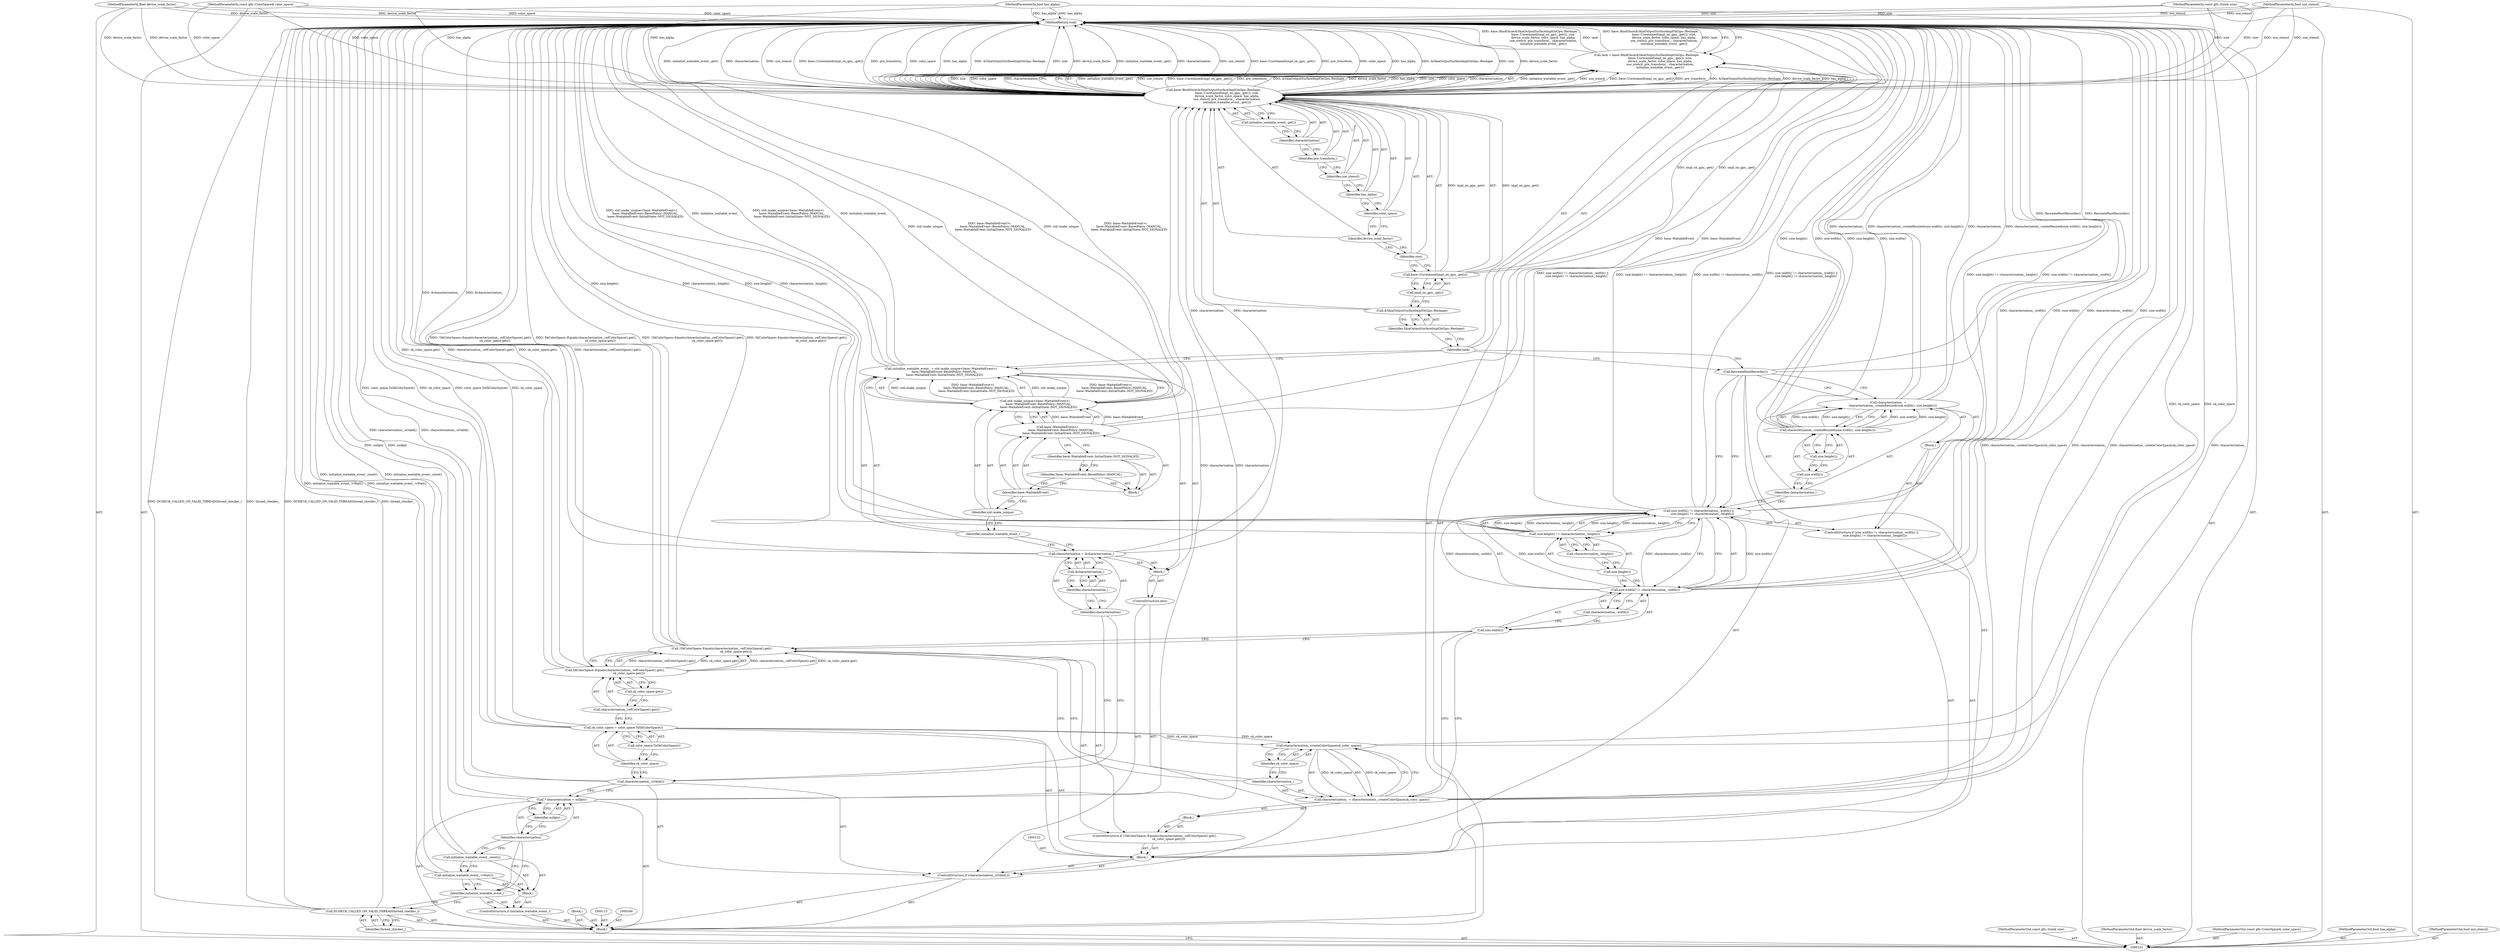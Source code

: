 digraph "0_Chrome_41f5b55ab27da6890af96f2f8f0f6dd5bc6cc93c" {
"1000183" [label="(MethodReturn,void)"];
"1000102" [label="(MethodParameterIn,const gfx::Size& size)"];
"1000301" [label="(MethodParameterOut,const gfx::Size& size)"];
"1000116" [label="(Call,* characterization = nullptr)"];
"1000117" [label="(Identifier,characterization)"];
"1000118" [label="(Identifier,nullptr)"];
"1000119" [label="(ControlStructure,if (characterization_.isValid()))"];
"1000120" [label="(Call,characterization_.isValid())"];
"1000123" [label="(Call,sk_color_space = color_space.ToSkColorSpace())"];
"1000124" [label="(Identifier,sk_color_space)"];
"1000121" [label="(Block,)"];
"1000125" [label="(Call,color_space.ToSkColorSpace())"];
"1000129" [label="(Call,characterization_.refColorSpace().get())"];
"1000126" [label="(ControlStructure,if (!SkColorSpace::Equals(characterization_.refColorSpace().get(),\n                              sk_color_space.get())))"];
"1000127" [label="(Call,!SkColorSpace::Equals(characterization_.refColorSpace().get(),\n                              sk_color_space.get()))"];
"1000128" [label="(Call,SkColorSpace::Equals(characterization_.refColorSpace().get(),\n                              sk_color_space.get()))"];
"1000130" [label="(Call,sk_color_space.get())"];
"1000131" [label="(Block,)"];
"1000134" [label="(Call,characterization_.createColorSpace(sk_color_space))"];
"1000132" [label="(Call,characterization_ = characterization_.createColorSpace(sk_color_space))"];
"1000133" [label="(Identifier,characterization_)"];
"1000135" [label="(Identifier,sk_color_space)"];
"1000140" [label="(Call,characterization_.width())"];
"1000136" [label="(ControlStructure,if (size.width() != characterization_.width() ||\n        size.height() != characterization_.height()))"];
"1000137" [label="(Call,size.width() != characterization_.width() ||\n        size.height() != characterization_.height())"];
"1000138" [label="(Call,size.width() != characterization_.width())"];
"1000139" [label="(Call,size.width())"];
"1000103" [label="(MethodParameterIn,float device_scale_factor)"];
"1000302" [label="(MethodParameterOut,float device_scale_factor)"];
"1000143" [label="(Call,characterization_.height())"];
"1000144" [label="(Block,)"];
"1000141" [label="(Call,size.height() != characterization_.height())"];
"1000142" [label="(Call,size.height())"];
"1000145" [label="(Call,characterization_ =\n          characterization_.createResized(size.width(), size.height()))"];
"1000146" [label="(Identifier,characterization_)"];
"1000147" [label="(Call,characterization_.createResized(size.width(), size.height()))"];
"1000148" [label="(Call,size.width())"];
"1000149" [label="(Call,size.height())"];
"1000150" [label="(Call,RecreateRootRecorder())"];
"1000152" [label="(Block,)"];
"1000151" [label="(ControlStructure,else)"];
"1000155" [label="(Call,&characterization_)"];
"1000156" [label="(Identifier,characterization_)"];
"1000153" [label="(Call,characterization = &characterization_)"];
"1000154" [label="(Identifier,characterization)"];
"1000159" [label="(Call,std::make_unique<base::WaitableEvent>(\n        base::WaitableEvent::ResetPolicy::MANUAL,\n        base::WaitableEvent::InitialState::NOT_SIGNALED))"];
"1000160" [label="(Identifier,std::make_unique)"];
"1000157" [label="(Call,initialize_waitable_event_ = std::make_unique<base::WaitableEvent>(\n        base::WaitableEvent::ResetPolicy::MANUAL,\n        base::WaitableEvent::InitialState::NOT_SIGNALED))"];
"1000158" [label="(Identifier,initialize_waitable_event_)"];
"1000161" [label="(Call,base::WaitableEvent>(\n        base::WaitableEvent::ResetPolicy::MANUAL,\n        base::WaitableEvent::InitialState::NOT_SIGNALED))"];
"1000162" [label="(Identifier,base::WaitableEvent)"];
"1000163" [label="(Block,)"];
"1000164" [label="(Identifier,base::WaitableEvent::ResetPolicy::MANUAL)"];
"1000104" [label="(MethodParameterIn,const gfx::ColorSpace& color_space)"];
"1000303" [label="(MethodParameterOut,const gfx::ColorSpace& color_space)"];
"1000165" [label="(Identifier,base::WaitableEvent::InitialState::NOT_SIGNALED)"];
"1000169" [label="(Call,base::BindOnce(&SkiaOutputSurfaceImplOnGpu::Reshape,\n                             base::Unretained(impl_on_gpu_.get()), size,\n                             device_scale_factor, color_space, has_alpha,\n                             use_stencil, pre_transform_, characterization,\n                             initialize_waitable_event_.get()))"];
"1000170" [label="(Call,&SkiaOutputSurfaceImplOnGpu::Reshape)"];
"1000171" [label="(Identifier,SkiaOutputSurfaceImplOnGpu::Reshape)"];
"1000167" [label="(Call,task = base::BindOnce(&SkiaOutputSurfaceImplOnGpu::Reshape,\n                             base::Unretained(impl_on_gpu_.get()), size,\n                             device_scale_factor, color_space, has_alpha,\n                             use_stencil, pre_transform_, characterization,\n                             initialize_waitable_event_.get()))"];
"1000168" [label="(Identifier,task)"];
"1000172" [label="(Call,base::Unretained(impl_on_gpu_.get()))"];
"1000173" [label="(Call,impl_on_gpu_.get())"];
"1000174" [label="(Identifier,size)"];
"1000175" [label="(Identifier,device_scale_factor)"];
"1000176" [label="(Identifier,color_space)"];
"1000177" [label="(Identifier,has_alpha)"];
"1000178" [label="(Identifier,use_stencil)"];
"1000179" [label="(Identifier,pre_transform_)"];
"1000180" [label="(Identifier,characterization)"];
"1000181" [label="(Call,initialize_waitable_event_.get())"];
"1000182" [label="(Block,)"];
"1000105" [label="(MethodParameterIn,bool has_alpha)"];
"1000304" [label="(MethodParameterOut,bool has_alpha)"];
"1000106" [label="(MethodParameterIn,bool use_stencil)"];
"1000305" [label="(MethodParameterOut,bool use_stencil)"];
"1000107" [label="(Block,)"];
"1000108" [label="(Call,DCHECK_CALLED_ON_VALID_THREAD(thread_checker_))"];
"1000109" [label="(Identifier,thread_checker_)"];
"1000110" [label="(ControlStructure,if (initialize_waitable_event_))"];
"1000112" [label="(Block,)"];
"1000111" [label="(Identifier,initialize_waitable_event_)"];
"1000113" [label="(Call,initialize_waitable_event_->Wait())"];
"1000114" [label="(Call,initialize_waitable_event_.reset())"];
"1000183" -> "1000101"  [label="AST: "];
"1000183" -> "1000167"  [label="CFG: "];
"1000123" -> "1000183"  [label="DDG: color_space.ToSkColorSpace()"];
"1000123" -> "1000183"  [label="DDG: sk_color_space"];
"1000108" -> "1000183"  [label="DDG: DCHECK_CALLED_ON_VALID_THREAD(thread_checker_)"];
"1000108" -> "1000183"  [label="DDG: thread_checker_"];
"1000167" -> "1000183"  [label="DDG: base::BindOnce(&SkiaOutputSurfaceImplOnGpu::Reshape,\n                             base::Unretained(impl_on_gpu_.get()), size,\n                             device_scale_factor, color_space, has_alpha,\n                             use_stencil, pre_transform_, characterization,\n                             initialize_waitable_event_.get())"];
"1000167" -> "1000183"  [label="DDG: task"];
"1000105" -> "1000183"  [label="DDG: has_alpha"];
"1000138" -> "1000183"  [label="DDG: characterization_.width()"];
"1000138" -> "1000183"  [label="DDG: size.width()"];
"1000169" -> "1000183"  [label="DDG: initialize_waitable_event_.get()"];
"1000169" -> "1000183"  [label="DDG: characterization"];
"1000169" -> "1000183"  [label="DDG: use_stencil"];
"1000169" -> "1000183"  [label="DDG: base::Unretained(impl_on_gpu_.get())"];
"1000169" -> "1000183"  [label="DDG: pre_transform_"];
"1000169" -> "1000183"  [label="DDG: color_space"];
"1000169" -> "1000183"  [label="DDG: has_alpha"];
"1000169" -> "1000183"  [label="DDG: &SkiaOutputSurfaceImplOnGpu::Reshape"];
"1000169" -> "1000183"  [label="DDG: size"];
"1000169" -> "1000183"  [label="DDG: device_scale_factor"];
"1000116" -> "1000183"  [label="DDG: nullptr"];
"1000157" -> "1000183"  [label="DDG: std::make_unique<base::WaitableEvent>(\n        base::WaitableEvent::ResetPolicy::MANUAL,\n        base::WaitableEvent::InitialState::NOT_SIGNALED)"];
"1000157" -> "1000183"  [label="DDG: initialize_waitable_event_"];
"1000128" -> "1000183"  [label="DDG: sk_color_space.get()"];
"1000128" -> "1000183"  [label="DDG: characterization_.refColorSpace().get()"];
"1000141" -> "1000183"  [label="DDG: size.height()"];
"1000141" -> "1000183"  [label="DDG: characterization_.height()"];
"1000104" -> "1000183"  [label="DDG: color_space"];
"1000114" -> "1000183"  [label="DDG: initialize_waitable_event_.reset()"];
"1000159" -> "1000183"  [label="DDG: std::make_unique"];
"1000159" -> "1000183"  [label="DDG: base::WaitableEvent>(\n        base::WaitableEvent::ResetPolicy::MANUAL,\n        base::WaitableEvent::InitialState::NOT_SIGNALED)"];
"1000137" -> "1000183"  [label="DDG: size.height() != characterization_.height()"];
"1000137" -> "1000183"  [label="DDG: size.width() != characterization_.width()"];
"1000137" -> "1000183"  [label="DDG: size.width() != characterization_.width() ||\n        size.height() != characterization_.height()"];
"1000153" -> "1000183"  [label="DDG: &characterization_"];
"1000132" -> "1000183"  [label="DDG: characterization_.createColorSpace(sk_color_space)"];
"1000132" -> "1000183"  [label="DDG: characterization_"];
"1000103" -> "1000183"  [label="DDG: device_scale_factor"];
"1000147" -> "1000183"  [label="DDG: size.height()"];
"1000147" -> "1000183"  [label="DDG: size.width()"];
"1000127" -> "1000183"  [label="DDG: !SkColorSpace::Equals(characterization_.refColorSpace().get(),\n                              sk_color_space.get())"];
"1000127" -> "1000183"  [label="DDG: SkColorSpace::Equals(characterization_.refColorSpace().get(),\n                              sk_color_space.get())"];
"1000102" -> "1000183"  [label="DDG: size"];
"1000134" -> "1000183"  [label="DDG: sk_color_space"];
"1000113" -> "1000183"  [label="DDG: initialize_waitable_event_->Wait()"];
"1000120" -> "1000183"  [label="DDG: characterization_.isValid()"];
"1000172" -> "1000183"  [label="DDG: impl_on_gpu_.get()"];
"1000150" -> "1000183"  [label="DDG: RecreateRootRecorder()"];
"1000161" -> "1000183"  [label="DDG: base::WaitableEvent"];
"1000145" -> "1000183"  [label="DDG: characterization_"];
"1000145" -> "1000183"  [label="DDG: characterization_.createResized(size.width(), size.height())"];
"1000106" -> "1000183"  [label="DDG: use_stencil"];
"1000102" -> "1000101"  [label="AST: "];
"1000102" -> "1000183"  [label="DDG: size"];
"1000102" -> "1000169"  [label="DDG: size"];
"1000301" -> "1000101"  [label="AST: "];
"1000116" -> "1000107"  [label="AST: "];
"1000116" -> "1000118"  [label="CFG: "];
"1000117" -> "1000116"  [label="AST: "];
"1000118" -> "1000116"  [label="AST: "];
"1000120" -> "1000116"  [label="CFG: "];
"1000116" -> "1000183"  [label="DDG: nullptr"];
"1000116" -> "1000169"  [label="DDG: characterization"];
"1000117" -> "1000116"  [label="AST: "];
"1000117" -> "1000114"  [label="CFG: "];
"1000117" -> "1000111"  [label="CFG: "];
"1000118" -> "1000117"  [label="CFG: "];
"1000118" -> "1000116"  [label="AST: "];
"1000118" -> "1000117"  [label="CFG: "];
"1000116" -> "1000118"  [label="CFG: "];
"1000119" -> "1000107"  [label="AST: "];
"1000120" -> "1000119"  [label="AST: "];
"1000121" -> "1000119"  [label="AST: "];
"1000151" -> "1000119"  [label="AST: "];
"1000120" -> "1000119"  [label="AST: "];
"1000120" -> "1000116"  [label="CFG: "];
"1000124" -> "1000120"  [label="CFG: "];
"1000154" -> "1000120"  [label="CFG: "];
"1000120" -> "1000183"  [label="DDG: characterization_.isValid()"];
"1000123" -> "1000121"  [label="AST: "];
"1000123" -> "1000125"  [label="CFG: "];
"1000124" -> "1000123"  [label="AST: "];
"1000125" -> "1000123"  [label="AST: "];
"1000129" -> "1000123"  [label="CFG: "];
"1000123" -> "1000183"  [label="DDG: color_space.ToSkColorSpace()"];
"1000123" -> "1000183"  [label="DDG: sk_color_space"];
"1000123" -> "1000134"  [label="DDG: sk_color_space"];
"1000124" -> "1000123"  [label="AST: "];
"1000124" -> "1000120"  [label="CFG: "];
"1000125" -> "1000124"  [label="CFG: "];
"1000121" -> "1000119"  [label="AST: "];
"1000122" -> "1000121"  [label="AST: "];
"1000123" -> "1000121"  [label="AST: "];
"1000126" -> "1000121"  [label="AST: "];
"1000136" -> "1000121"  [label="AST: "];
"1000150" -> "1000121"  [label="AST: "];
"1000125" -> "1000123"  [label="AST: "];
"1000125" -> "1000124"  [label="CFG: "];
"1000123" -> "1000125"  [label="CFG: "];
"1000129" -> "1000128"  [label="AST: "];
"1000129" -> "1000123"  [label="CFG: "];
"1000130" -> "1000129"  [label="CFG: "];
"1000126" -> "1000121"  [label="AST: "];
"1000127" -> "1000126"  [label="AST: "];
"1000131" -> "1000126"  [label="AST: "];
"1000127" -> "1000126"  [label="AST: "];
"1000127" -> "1000128"  [label="CFG: "];
"1000128" -> "1000127"  [label="AST: "];
"1000133" -> "1000127"  [label="CFG: "];
"1000139" -> "1000127"  [label="CFG: "];
"1000127" -> "1000183"  [label="DDG: !SkColorSpace::Equals(characterization_.refColorSpace().get(),\n                              sk_color_space.get())"];
"1000127" -> "1000183"  [label="DDG: SkColorSpace::Equals(characterization_.refColorSpace().get(),\n                              sk_color_space.get())"];
"1000128" -> "1000127"  [label="DDG: characterization_.refColorSpace().get()"];
"1000128" -> "1000127"  [label="DDG: sk_color_space.get()"];
"1000128" -> "1000127"  [label="AST: "];
"1000128" -> "1000130"  [label="CFG: "];
"1000129" -> "1000128"  [label="AST: "];
"1000130" -> "1000128"  [label="AST: "];
"1000127" -> "1000128"  [label="CFG: "];
"1000128" -> "1000183"  [label="DDG: sk_color_space.get()"];
"1000128" -> "1000183"  [label="DDG: characterization_.refColorSpace().get()"];
"1000128" -> "1000127"  [label="DDG: characterization_.refColorSpace().get()"];
"1000128" -> "1000127"  [label="DDG: sk_color_space.get()"];
"1000130" -> "1000128"  [label="AST: "];
"1000130" -> "1000129"  [label="CFG: "];
"1000128" -> "1000130"  [label="CFG: "];
"1000131" -> "1000126"  [label="AST: "];
"1000132" -> "1000131"  [label="AST: "];
"1000134" -> "1000132"  [label="AST: "];
"1000134" -> "1000135"  [label="CFG: "];
"1000135" -> "1000134"  [label="AST: "];
"1000132" -> "1000134"  [label="CFG: "];
"1000134" -> "1000183"  [label="DDG: sk_color_space"];
"1000134" -> "1000132"  [label="DDG: sk_color_space"];
"1000123" -> "1000134"  [label="DDG: sk_color_space"];
"1000132" -> "1000131"  [label="AST: "];
"1000132" -> "1000134"  [label="CFG: "];
"1000133" -> "1000132"  [label="AST: "];
"1000134" -> "1000132"  [label="AST: "];
"1000139" -> "1000132"  [label="CFG: "];
"1000132" -> "1000183"  [label="DDG: characterization_.createColorSpace(sk_color_space)"];
"1000132" -> "1000183"  [label="DDG: characterization_"];
"1000134" -> "1000132"  [label="DDG: sk_color_space"];
"1000133" -> "1000132"  [label="AST: "];
"1000133" -> "1000127"  [label="CFG: "];
"1000135" -> "1000133"  [label="CFG: "];
"1000135" -> "1000134"  [label="AST: "];
"1000135" -> "1000133"  [label="CFG: "];
"1000134" -> "1000135"  [label="CFG: "];
"1000140" -> "1000138"  [label="AST: "];
"1000140" -> "1000139"  [label="CFG: "];
"1000138" -> "1000140"  [label="CFG: "];
"1000136" -> "1000121"  [label="AST: "];
"1000137" -> "1000136"  [label="AST: "];
"1000144" -> "1000136"  [label="AST: "];
"1000137" -> "1000136"  [label="AST: "];
"1000137" -> "1000138"  [label="CFG: "];
"1000137" -> "1000141"  [label="CFG: "];
"1000138" -> "1000137"  [label="AST: "];
"1000141" -> "1000137"  [label="AST: "];
"1000146" -> "1000137"  [label="CFG: "];
"1000150" -> "1000137"  [label="CFG: "];
"1000137" -> "1000183"  [label="DDG: size.height() != characterization_.height()"];
"1000137" -> "1000183"  [label="DDG: size.width() != characterization_.width()"];
"1000137" -> "1000183"  [label="DDG: size.width() != characterization_.width() ||\n        size.height() != characterization_.height()"];
"1000138" -> "1000137"  [label="DDG: size.width()"];
"1000138" -> "1000137"  [label="DDG: characterization_.width()"];
"1000141" -> "1000137"  [label="DDG: size.height()"];
"1000141" -> "1000137"  [label="DDG: characterization_.height()"];
"1000138" -> "1000137"  [label="AST: "];
"1000138" -> "1000140"  [label="CFG: "];
"1000139" -> "1000138"  [label="AST: "];
"1000140" -> "1000138"  [label="AST: "];
"1000142" -> "1000138"  [label="CFG: "];
"1000137" -> "1000138"  [label="CFG: "];
"1000138" -> "1000183"  [label="DDG: characterization_.width()"];
"1000138" -> "1000183"  [label="DDG: size.width()"];
"1000138" -> "1000137"  [label="DDG: size.width()"];
"1000138" -> "1000137"  [label="DDG: characterization_.width()"];
"1000139" -> "1000138"  [label="AST: "];
"1000139" -> "1000132"  [label="CFG: "];
"1000139" -> "1000127"  [label="CFG: "];
"1000140" -> "1000139"  [label="CFG: "];
"1000103" -> "1000101"  [label="AST: "];
"1000103" -> "1000183"  [label="DDG: device_scale_factor"];
"1000103" -> "1000169"  [label="DDG: device_scale_factor"];
"1000302" -> "1000101"  [label="AST: "];
"1000143" -> "1000141"  [label="AST: "];
"1000143" -> "1000142"  [label="CFG: "];
"1000141" -> "1000143"  [label="CFG: "];
"1000144" -> "1000136"  [label="AST: "];
"1000145" -> "1000144"  [label="AST: "];
"1000141" -> "1000137"  [label="AST: "];
"1000141" -> "1000143"  [label="CFG: "];
"1000142" -> "1000141"  [label="AST: "];
"1000143" -> "1000141"  [label="AST: "];
"1000137" -> "1000141"  [label="CFG: "];
"1000141" -> "1000183"  [label="DDG: size.height()"];
"1000141" -> "1000183"  [label="DDG: characterization_.height()"];
"1000141" -> "1000137"  [label="DDG: size.height()"];
"1000141" -> "1000137"  [label="DDG: characterization_.height()"];
"1000142" -> "1000141"  [label="AST: "];
"1000142" -> "1000138"  [label="CFG: "];
"1000143" -> "1000142"  [label="CFG: "];
"1000145" -> "1000144"  [label="AST: "];
"1000145" -> "1000147"  [label="CFG: "];
"1000146" -> "1000145"  [label="AST: "];
"1000147" -> "1000145"  [label="AST: "];
"1000150" -> "1000145"  [label="CFG: "];
"1000145" -> "1000183"  [label="DDG: characterization_"];
"1000145" -> "1000183"  [label="DDG: characterization_.createResized(size.width(), size.height())"];
"1000147" -> "1000145"  [label="DDG: size.width()"];
"1000147" -> "1000145"  [label="DDG: size.height()"];
"1000146" -> "1000145"  [label="AST: "];
"1000146" -> "1000137"  [label="CFG: "];
"1000148" -> "1000146"  [label="CFG: "];
"1000147" -> "1000145"  [label="AST: "];
"1000147" -> "1000149"  [label="CFG: "];
"1000148" -> "1000147"  [label="AST: "];
"1000149" -> "1000147"  [label="AST: "];
"1000145" -> "1000147"  [label="CFG: "];
"1000147" -> "1000183"  [label="DDG: size.height()"];
"1000147" -> "1000183"  [label="DDG: size.width()"];
"1000147" -> "1000145"  [label="DDG: size.width()"];
"1000147" -> "1000145"  [label="DDG: size.height()"];
"1000148" -> "1000147"  [label="AST: "];
"1000148" -> "1000146"  [label="CFG: "];
"1000149" -> "1000148"  [label="CFG: "];
"1000149" -> "1000147"  [label="AST: "];
"1000149" -> "1000148"  [label="CFG: "];
"1000147" -> "1000149"  [label="CFG: "];
"1000150" -> "1000121"  [label="AST: "];
"1000150" -> "1000145"  [label="CFG: "];
"1000150" -> "1000137"  [label="CFG: "];
"1000168" -> "1000150"  [label="CFG: "];
"1000150" -> "1000183"  [label="DDG: RecreateRootRecorder()"];
"1000152" -> "1000151"  [label="AST: "];
"1000153" -> "1000152"  [label="AST: "];
"1000157" -> "1000152"  [label="AST: "];
"1000151" -> "1000119"  [label="AST: "];
"1000152" -> "1000151"  [label="AST: "];
"1000155" -> "1000153"  [label="AST: "];
"1000155" -> "1000156"  [label="CFG: "];
"1000156" -> "1000155"  [label="AST: "];
"1000153" -> "1000155"  [label="CFG: "];
"1000156" -> "1000155"  [label="AST: "];
"1000156" -> "1000154"  [label="CFG: "];
"1000155" -> "1000156"  [label="CFG: "];
"1000153" -> "1000152"  [label="AST: "];
"1000153" -> "1000155"  [label="CFG: "];
"1000154" -> "1000153"  [label="AST: "];
"1000155" -> "1000153"  [label="AST: "];
"1000158" -> "1000153"  [label="CFG: "];
"1000153" -> "1000183"  [label="DDG: &characterization_"];
"1000153" -> "1000169"  [label="DDG: characterization"];
"1000154" -> "1000153"  [label="AST: "];
"1000154" -> "1000120"  [label="CFG: "];
"1000156" -> "1000154"  [label="CFG: "];
"1000159" -> "1000157"  [label="AST: "];
"1000159" -> "1000161"  [label="CFG: "];
"1000160" -> "1000159"  [label="AST: "];
"1000161" -> "1000159"  [label="AST: "];
"1000157" -> "1000159"  [label="CFG: "];
"1000159" -> "1000183"  [label="DDG: std::make_unique"];
"1000159" -> "1000183"  [label="DDG: base::WaitableEvent>(\n        base::WaitableEvent::ResetPolicy::MANUAL,\n        base::WaitableEvent::InitialState::NOT_SIGNALED)"];
"1000159" -> "1000157"  [label="DDG: std::make_unique"];
"1000159" -> "1000157"  [label="DDG: base::WaitableEvent>(\n        base::WaitableEvent::ResetPolicy::MANUAL,\n        base::WaitableEvent::InitialState::NOT_SIGNALED)"];
"1000161" -> "1000159"  [label="DDG: base::WaitableEvent"];
"1000160" -> "1000159"  [label="AST: "];
"1000160" -> "1000158"  [label="CFG: "];
"1000162" -> "1000160"  [label="CFG: "];
"1000157" -> "1000152"  [label="AST: "];
"1000157" -> "1000159"  [label="CFG: "];
"1000158" -> "1000157"  [label="AST: "];
"1000159" -> "1000157"  [label="AST: "];
"1000168" -> "1000157"  [label="CFG: "];
"1000157" -> "1000183"  [label="DDG: std::make_unique<base::WaitableEvent>(\n        base::WaitableEvent::ResetPolicy::MANUAL,\n        base::WaitableEvent::InitialState::NOT_SIGNALED)"];
"1000157" -> "1000183"  [label="DDG: initialize_waitable_event_"];
"1000159" -> "1000157"  [label="DDG: std::make_unique"];
"1000159" -> "1000157"  [label="DDG: base::WaitableEvent>(\n        base::WaitableEvent::ResetPolicy::MANUAL,\n        base::WaitableEvent::InitialState::NOT_SIGNALED)"];
"1000158" -> "1000157"  [label="AST: "];
"1000158" -> "1000153"  [label="CFG: "];
"1000160" -> "1000158"  [label="CFG: "];
"1000161" -> "1000159"  [label="AST: "];
"1000161" -> "1000165"  [label="CFG: "];
"1000162" -> "1000161"  [label="AST: "];
"1000163" -> "1000161"  [label="AST: "];
"1000159" -> "1000161"  [label="CFG: "];
"1000161" -> "1000183"  [label="DDG: base::WaitableEvent"];
"1000161" -> "1000159"  [label="DDG: base::WaitableEvent"];
"1000162" -> "1000161"  [label="AST: "];
"1000162" -> "1000160"  [label="CFG: "];
"1000164" -> "1000162"  [label="CFG: "];
"1000163" -> "1000161"  [label="AST: "];
"1000164" -> "1000163"  [label="AST: "];
"1000165" -> "1000163"  [label="AST: "];
"1000164" -> "1000163"  [label="AST: "];
"1000164" -> "1000162"  [label="CFG: "];
"1000165" -> "1000164"  [label="CFG: "];
"1000104" -> "1000101"  [label="AST: "];
"1000104" -> "1000183"  [label="DDG: color_space"];
"1000104" -> "1000169"  [label="DDG: color_space"];
"1000303" -> "1000101"  [label="AST: "];
"1000165" -> "1000163"  [label="AST: "];
"1000165" -> "1000164"  [label="CFG: "];
"1000161" -> "1000165"  [label="CFG: "];
"1000169" -> "1000167"  [label="AST: "];
"1000169" -> "1000181"  [label="CFG: "];
"1000170" -> "1000169"  [label="AST: "];
"1000172" -> "1000169"  [label="AST: "];
"1000174" -> "1000169"  [label="AST: "];
"1000175" -> "1000169"  [label="AST: "];
"1000176" -> "1000169"  [label="AST: "];
"1000177" -> "1000169"  [label="AST: "];
"1000178" -> "1000169"  [label="AST: "];
"1000179" -> "1000169"  [label="AST: "];
"1000180" -> "1000169"  [label="AST: "];
"1000181" -> "1000169"  [label="AST: "];
"1000167" -> "1000169"  [label="CFG: "];
"1000169" -> "1000183"  [label="DDG: initialize_waitable_event_.get()"];
"1000169" -> "1000183"  [label="DDG: characterization"];
"1000169" -> "1000183"  [label="DDG: use_stencil"];
"1000169" -> "1000183"  [label="DDG: base::Unretained(impl_on_gpu_.get())"];
"1000169" -> "1000183"  [label="DDG: pre_transform_"];
"1000169" -> "1000183"  [label="DDG: color_space"];
"1000169" -> "1000183"  [label="DDG: has_alpha"];
"1000169" -> "1000183"  [label="DDG: &SkiaOutputSurfaceImplOnGpu::Reshape"];
"1000169" -> "1000183"  [label="DDG: size"];
"1000169" -> "1000183"  [label="DDG: device_scale_factor"];
"1000169" -> "1000167"  [label="DDG: initialize_waitable_event_.get()"];
"1000169" -> "1000167"  [label="DDG: use_stencil"];
"1000169" -> "1000167"  [label="DDG: base::Unretained(impl_on_gpu_.get())"];
"1000169" -> "1000167"  [label="DDG: pre_transform_"];
"1000169" -> "1000167"  [label="DDG: &SkiaOutputSurfaceImplOnGpu::Reshape"];
"1000169" -> "1000167"  [label="DDG: device_scale_factor"];
"1000169" -> "1000167"  [label="DDG: has_alpha"];
"1000169" -> "1000167"  [label="DDG: size"];
"1000169" -> "1000167"  [label="DDG: color_space"];
"1000169" -> "1000167"  [label="DDG: characterization"];
"1000172" -> "1000169"  [label="DDG: impl_on_gpu_.get()"];
"1000102" -> "1000169"  [label="DDG: size"];
"1000103" -> "1000169"  [label="DDG: device_scale_factor"];
"1000104" -> "1000169"  [label="DDG: color_space"];
"1000105" -> "1000169"  [label="DDG: has_alpha"];
"1000106" -> "1000169"  [label="DDG: use_stencil"];
"1000116" -> "1000169"  [label="DDG: characterization"];
"1000153" -> "1000169"  [label="DDG: characterization"];
"1000170" -> "1000169"  [label="AST: "];
"1000170" -> "1000171"  [label="CFG: "];
"1000171" -> "1000170"  [label="AST: "];
"1000173" -> "1000170"  [label="CFG: "];
"1000171" -> "1000170"  [label="AST: "];
"1000171" -> "1000168"  [label="CFG: "];
"1000170" -> "1000171"  [label="CFG: "];
"1000167" -> "1000107"  [label="AST: "];
"1000167" -> "1000169"  [label="CFG: "];
"1000168" -> "1000167"  [label="AST: "];
"1000169" -> "1000167"  [label="AST: "];
"1000183" -> "1000167"  [label="CFG: "];
"1000167" -> "1000183"  [label="DDG: base::BindOnce(&SkiaOutputSurfaceImplOnGpu::Reshape,\n                             base::Unretained(impl_on_gpu_.get()), size,\n                             device_scale_factor, color_space, has_alpha,\n                             use_stencil, pre_transform_, characterization,\n                             initialize_waitable_event_.get())"];
"1000167" -> "1000183"  [label="DDG: task"];
"1000169" -> "1000167"  [label="DDG: initialize_waitable_event_.get()"];
"1000169" -> "1000167"  [label="DDG: use_stencil"];
"1000169" -> "1000167"  [label="DDG: base::Unretained(impl_on_gpu_.get())"];
"1000169" -> "1000167"  [label="DDG: pre_transform_"];
"1000169" -> "1000167"  [label="DDG: &SkiaOutputSurfaceImplOnGpu::Reshape"];
"1000169" -> "1000167"  [label="DDG: device_scale_factor"];
"1000169" -> "1000167"  [label="DDG: has_alpha"];
"1000169" -> "1000167"  [label="DDG: size"];
"1000169" -> "1000167"  [label="DDG: color_space"];
"1000169" -> "1000167"  [label="DDG: characterization"];
"1000168" -> "1000167"  [label="AST: "];
"1000168" -> "1000150"  [label="CFG: "];
"1000168" -> "1000157"  [label="CFG: "];
"1000171" -> "1000168"  [label="CFG: "];
"1000172" -> "1000169"  [label="AST: "];
"1000172" -> "1000173"  [label="CFG: "];
"1000173" -> "1000172"  [label="AST: "];
"1000174" -> "1000172"  [label="CFG: "];
"1000172" -> "1000183"  [label="DDG: impl_on_gpu_.get()"];
"1000172" -> "1000169"  [label="DDG: impl_on_gpu_.get()"];
"1000173" -> "1000172"  [label="AST: "];
"1000173" -> "1000170"  [label="CFG: "];
"1000172" -> "1000173"  [label="CFG: "];
"1000174" -> "1000169"  [label="AST: "];
"1000174" -> "1000172"  [label="CFG: "];
"1000175" -> "1000174"  [label="CFG: "];
"1000175" -> "1000169"  [label="AST: "];
"1000175" -> "1000174"  [label="CFG: "];
"1000176" -> "1000175"  [label="CFG: "];
"1000176" -> "1000169"  [label="AST: "];
"1000176" -> "1000175"  [label="CFG: "];
"1000177" -> "1000176"  [label="CFG: "];
"1000177" -> "1000169"  [label="AST: "];
"1000177" -> "1000176"  [label="CFG: "];
"1000178" -> "1000177"  [label="CFG: "];
"1000178" -> "1000169"  [label="AST: "];
"1000178" -> "1000177"  [label="CFG: "];
"1000179" -> "1000178"  [label="CFG: "];
"1000179" -> "1000169"  [label="AST: "];
"1000179" -> "1000178"  [label="CFG: "];
"1000180" -> "1000179"  [label="CFG: "];
"1000180" -> "1000169"  [label="AST: "];
"1000180" -> "1000179"  [label="CFG: "];
"1000181" -> "1000180"  [label="CFG: "];
"1000181" -> "1000169"  [label="AST: "];
"1000181" -> "1000180"  [label="CFG: "];
"1000169" -> "1000181"  [label="CFG: "];
"1000182" -> "1000107"  [label="AST: "];
"1000105" -> "1000101"  [label="AST: "];
"1000105" -> "1000183"  [label="DDG: has_alpha"];
"1000105" -> "1000169"  [label="DDG: has_alpha"];
"1000304" -> "1000101"  [label="AST: "];
"1000106" -> "1000101"  [label="AST: "];
"1000106" -> "1000183"  [label="DDG: use_stencil"];
"1000106" -> "1000169"  [label="DDG: use_stencil"];
"1000305" -> "1000101"  [label="AST: "];
"1000107" -> "1000101"  [label="AST: "];
"1000108" -> "1000107"  [label="AST: "];
"1000110" -> "1000107"  [label="AST: "];
"1000115" -> "1000107"  [label="AST: "];
"1000116" -> "1000107"  [label="AST: "];
"1000119" -> "1000107"  [label="AST: "];
"1000166" -> "1000107"  [label="AST: "];
"1000167" -> "1000107"  [label="AST: "];
"1000182" -> "1000107"  [label="AST: "];
"1000108" -> "1000107"  [label="AST: "];
"1000108" -> "1000109"  [label="CFG: "];
"1000109" -> "1000108"  [label="AST: "];
"1000111" -> "1000108"  [label="CFG: "];
"1000108" -> "1000183"  [label="DDG: DCHECK_CALLED_ON_VALID_THREAD(thread_checker_)"];
"1000108" -> "1000183"  [label="DDG: thread_checker_"];
"1000109" -> "1000108"  [label="AST: "];
"1000109" -> "1000101"  [label="CFG: "];
"1000108" -> "1000109"  [label="CFG: "];
"1000110" -> "1000107"  [label="AST: "];
"1000111" -> "1000110"  [label="AST: "];
"1000112" -> "1000110"  [label="AST: "];
"1000112" -> "1000110"  [label="AST: "];
"1000113" -> "1000112"  [label="AST: "];
"1000114" -> "1000112"  [label="AST: "];
"1000111" -> "1000110"  [label="AST: "];
"1000111" -> "1000108"  [label="CFG: "];
"1000113" -> "1000111"  [label="CFG: "];
"1000117" -> "1000111"  [label="CFG: "];
"1000113" -> "1000112"  [label="AST: "];
"1000113" -> "1000111"  [label="CFG: "];
"1000114" -> "1000113"  [label="CFG: "];
"1000113" -> "1000183"  [label="DDG: initialize_waitable_event_->Wait()"];
"1000114" -> "1000112"  [label="AST: "];
"1000114" -> "1000113"  [label="CFG: "];
"1000117" -> "1000114"  [label="CFG: "];
"1000114" -> "1000183"  [label="DDG: initialize_waitable_event_.reset()"];
}
